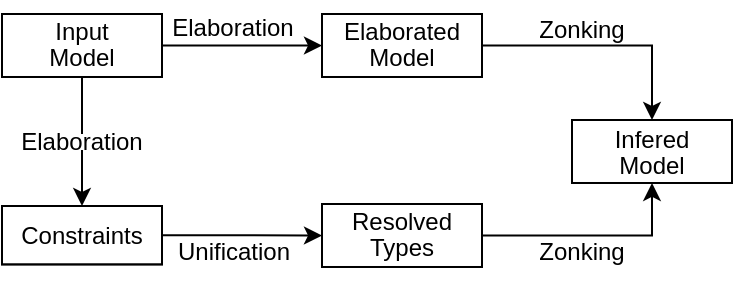 <mxfile version="20.3.0" type="device"><diagram id="ODIV6TFBHouYTq64pfwS" name="Page-1"><mxGraphModel dx="272" dy="221" grid="1" gridSize="10" guides="1" tooltips="1" connect="1" arrows="1" fold="1" page="1" pageScale="1" pageWidth="827" pageHeight="1169" math="0" shadow="0"><root><mxCell id="0"/><mxCell id="1" parent="0"/><mxCell id="7ZIp33CszNo3rQVRB2p3-1" value="" style="rounded=0;whiteSpace=wrap;html=1;" vertex="1" parent="1"><mxGeometry x="70" y="38" width="80" height="31.496" as="geometry"/></mxCell><mxCell id="7ZIp33CszNo3rQVRB2p3-36" style="edgeStyle=orthogonalEdgeStyle;rounded=0;orthogonalLoop=1;jettySize=auto;html=1;exitX=1;exitY=0.5;exitDx=0;exitDy=0;entryX=0;entryY=0.5;entryDx=0;entryDy=0;" edge="1" parent="1" source="7ZIp33CszNo3rQVRB2p3-5" target="7ZIp33CszNo3rQVRB2p3-9"><mxGeometry relative="1" as="geometry"/></mxCell><mxCell id="7ZIp33CszNo3rQVRB2p3-5" value="Constraints" style="rounded=0;whiteSpace=wrap;html=1;" vertex="1" parent="1"><mxGeometry x="70" y="134" width="80" height="29.134" as="geometry"/></mxCell><mxCell id="7ZIp33CszNo3rQVRB2p3-37" style="edgeStyle=orthogonalEdgeStyle;rounded=0;orthogonalLoop=1;jettySize=auto;html=1;exitX=1;exitY=0.5;exitDx=0;exitDy=0;entryX=0.5;entryY=0;entryDx=0;entryDy=0;" edge="1" parent="1" source="7ZIp33CszNo3rQVRB2p3-8" target="7ZIp33CszNo3rQVRB2p3-16"><mxGeometry relative="1" as="geometry"/></mxCell><mxCell id="7ZIp33CszNo3rQVRB2p3-8" value="" style="rounded=0;whiteSpace=wrap;html=1;" vertex="1" parent="1"><mxGeometry x="230" y="38" width="80" height="31.496" as="geometry"/></mxCell><mxCell id="7ZIp33CszNo3rQVRB2p3-38" style="edgeStyle=orthogonalEdgeStyle;rounded=0;orthogonalLoop=1;jettySize=auto;html=1;exitX=1;exitY=0.5;exitDx=0;exitDy=0;entryX=0.5;entryY=1;entryDx=0;entryDy=0;" edge="1" parent="1" source="7ZIp33CszNo3rQVRB2p3-9" target="7ZIp33CszNo3rQVRB2p3-16"><mxGeometry relative="1" as="geometry"/></mxCell><mxCell id="7ZIp33CszNo3rQVRB2p3-9" value="" style="rounded=0;whiteSpace=wrap;html=1;" vertex="1" parent="1"><mxGeometry x="230" y="133" width="80" height="31.496" as="geometry"/></mxCell><mxCell id="7ZIp33CszNo3rQVRB2p3-13" value="Elaboration" style="text;html=1;strokeColor=none;fillColor=none;align=center;verticalAlign=middle;whiteSpace=wrap;rounded=0;fontStyle=0" vertex="1" parent="1"><mxGeometry x="147" y="32" width="76.84" height="26" as="geometry"/></mxCell><mxCell id="7ZIp33CszNo3rQVRB2p3-14" value="Unification" style="text;html=1;strokeColor=none;fillColor=none;align=center;verticalAlign=middle;whiteSpace=wrap;rounded=0;fontStyle=0" vertex="1" parent="1"><mxGeometry x="156" y="142" width="60" height="30" as="geometry"/></mxCell><mxCell id="7ZIp33CszNo3rQVRB2p3-16" value="" style="rounded=0;whiteSpace=wrap;html=1;" vertex="1" parent="1"><mxGeometry x="355" y="91" width="80" height="31.496" as="geometry"/></mxCell><mxCell id="7ZIp33CszNo3rQVRB2p3-22" value="Zonking" style="text;html=1;strokeColor=none;fillColor=none;align=center;verticalAlign=middle;whiteSpace=wrap;rounded=0;fontStyle=0" vertex="1" parent="1"><mxGeometry x="330" y="31" width="60" height="30" as="geometry"/></mxCell><mxCell id="7ZIp33CszNo3rQVRB2p3-33" value="" style="endArrow=classic;html=1;rounded=0;exitX=1;exitY=0.5;exitDx=0;exitDy=0;entryX=0;entryY=0.5;entryDx=0;entryDy=0;" edge="1" parent="1" source="7ZIp33CszNo3rQVRB2p3-1" target="7ZIp33CszNo3rQVRB2p3-8"><mxGeometry width="50" height="50" relative="1" as="geometry"><mxPoint x="160" y="60" as="sourcePoint"/><mxPoint x="220" y="60" as="targetPoint"/></mxGeometry></mxCell><mxCell id="7ZIp33CszNo3rQVRB2p3-34" value="" style="endArrow=classic;html=1;rounded=0;entryX=0.5;entryY=0;entryDx=0;entryDy=0;exitX=0.5;exitY=1;exitDx=0;exitDy=0;" edge="1" parent="1" source="7ZIp33CszNo3rQVRB2p3-1" target="7ZIp33CszNo3rQVRB2p3-5"><mxGeometry width="50" height="50" relative="1" as="geometry"><mxPoint x="110" y="80" as="sourcePoint"/><mxPoint x="110" y="130" as="targetPoint"/></mxGeometry></mxCell><mxCell id="7ZIp33CszNo3rQVRB2p3-35" value="Elaboration" style="text;html=1;strokeColor=none;fillColor=default;align=center;verticalAlign=middle;whiteSpace=wrap;rounded=0;fontStyle=0" vertex="1" parent="1"><mxGeometry x="70" y="98" width="80" height="8" as="geometry"/></mxCell><mxCell id="7ZIp33CszNo3rQVRB2p3-39" value="Zonking" style="text;html=1;strokeColor=none;fillColor=none;align=center;verticalAlign=middle;whiteSpace=wrap;rounded=0;fontStyle=0" vertex="1" parent="1"><mxGeometry x="330" y="142" width="60" height="30" as="geometry"/></mxCell><mxCell id="7ZIp33CszNo3rQVRB2p3-40" value="Constraints" style="rounded=0;whiteSpace=wrap;html=1;" vertex="1" parent="1"><mxGeometry x="70" y="134" width="80" height="29.134" as="geometry"/></mxCell><mxCell id="7ZIp33CszNo3rQVRB2p3-42" value="Constraints" style="rounded=0;whiteSpace=wrap;html=1;" vertex="1" parent="1"><mxGeometry x="70" y="134" width="80" height="29.134" as="geometry"/></mxCell><mxCell id="7ZIp33CszNo3rQVRB2p3-44" value="Elaborated" style="text;html=1;strokeColor=none;fillColor=none;align=center;verticalAlign=middle;whiteSpace=wrap;rounded=0;labelBackgroundColor=#FFFFFF;" vertex="1" parent="1"><mxGeometry x="230" y="39" width="80" height="16.142" as="geometry"/></mxCell><mxCell id="7ZIp33CszNo3rQVRB2p3-46" value="Model" style="text;html=1;strokeColor=none;fillColor=none;align=center;verticalAlign=middle;whiteSpace=wrap;rounded=0;labelBackgroundColor=#FFFFFF;" vertex="1" parent="1"><mxGeometry x="230" y="52.35" width="80" height="16.142" as="geometry"/></mxCell><mxCell id="7ZIp33CszNo3rQVRB2p3-47" value="Types" style="text;html=1;strokeColor=none;fillColor=none;align=center;verticalAlign=middle;whiteSpace=wrap;rounded=0;labelBackgroundColor=#FFFFFF;" vertex="1" parent="1"><mxGeometry x="230" y="147.35" width="80" height="16.142" as="geometry"/></mxCell><mxCell id="7ZIp33CszNo3rQVRB2p3-48" value="Resolved" style="text;html=1;strokeColor=none;fillColor=none;align=center;verticalAlign=middle;whiteSpace=wrap;rounded=0;labelBackgroundColor=#FFFFFF;" vertex="1" parent="1"><mxGeometry x="230" y="134" width="80" height="16.142" as="geometry"/></mxCell><mxCell id="7ZIp33CszNo3rQVRB2p3-49" value="Model" style="text;html=1;strokeColor=none;fillColor=none;align=center;verticalAlign=middle;whiteSpace=wrap;rounded=0;labelBackgroundColor=#FFFFFF;" vertex="1" parent="1"><mxGeometry x="70" y="52.35" width="80" height="16.142" as="geometry"/></mxCell><mxCell id="7ZIp33CszNo3rQVRB2p3-50" value="Input" style="text;html=1;strokeColor=none;fillColor=none;align=center;verticalAlign=middle;whiteSpace=wrap;rounded=0;labelBackgroundColor=#FFFFFF;" vertex="1" parent="1"><mxGeometry x="70" y="39" width="80" height="16.142" as="geometry"/></mxCell><mxCell id="7ZIp33CszNo3rQVRB2p3-51" value="Infered" style="text;html=1;strokeColor=none;fillColor=none;align=center;verticalAlign=middle;whiteSpace=wrap;rounded=0;labelBackgroundColor=#FFFFFF;" vertex="1" parent="1"><mxGeometry x="355" y="93" width="80" height="16.142" as="geometry"/></mxCell><mxCell id="7ZIp33CszNo3rQVRB2p3-52" value="Model" style="text;html=1;strokeColor=none;fillColor=none;align=center;verticalAlign=middle;whiteSpace=wrap;rounded=0;labelBackgroundColor=#FFFFFF;" vertex="1" parent="1"><mxGeometry x="355" y="106.35" width="80" height="16.142" as="geometry"/></mxCell></root></mxGraphModel></diagram></mxfile>